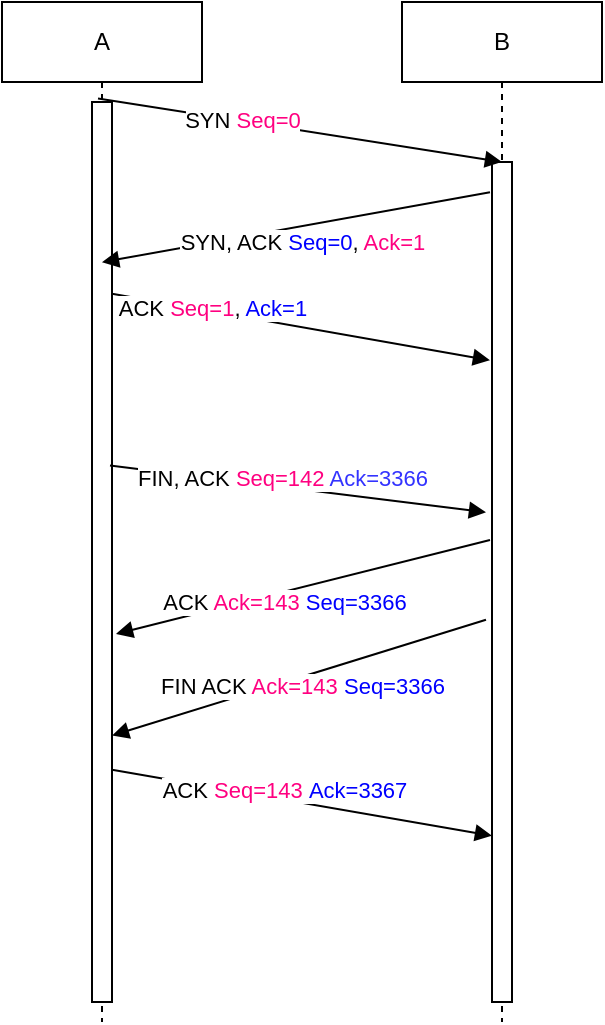 <mxfile version="16.0.2" type="device"><diagram id="fnBiIG8hWAvUCnpWKXYQ" name="第 1 页"><mxGraphModel dx="312" dy="623" grid="1" gridSize="10" guides="1" tooltips="1" connect="1" arrows="1" fold="1" page="1" pageScale="1" pageWidth="827" pageHeight="1169" math="0" shadow="0"><root><mxCell id="0"/><mxCell id="1" parent="0"/><mxCell id="aJDTLxf9nKVZdlChjNav-6" value="A" style="shape=umlLifeline;perimeter=lifelinePerimeter;whiteSpace=wrap;html=1;container=1;collapsible=0;recursiveResize=0;outlineConnect=0;" vertex="1" parent="1"><mxGeometry x="80" y="80" width="100" height="510" as="geometry"/></mxCell><mxCell id="aJDTLxf9nKVZdlChjNav-7" value="" style="html=1;points=[];perimeter=orthogonalPerimeter;" vertex="1" parent="aJDTLxf9nKVZdlChjNav-6"><mxGeometry x="45" y="50" width="10" height="450" as="geometry"/></mxCell><mxCell id="aJDTLxf9nKVZdlChjNav-8" value="B" style="shape=umlLifeline;perimeter=lifelinePerimeter;whiteSpace=wrap;html=1;container=1;collapsible=0;recursiveResize=0;outlineConnect=0;" vertex="1" parent="1"><mxGeometry x="280" y="80" width="100" height="510" as="geometry"/></mxCell><mxCell id="aJDTLxf9nKVZdlChjNav-9" value="" style="html=1;points=[];perimeter=orthogonalPerimeter;" vertex="1" parent="aJDTLxf9nKVZdlChjNav-8"><mxGeometry x="45" y="80" width="10" height="420" as="geometry"/></mxCell><mxCell id="aJDTLxf9nKVZdlChjNav-10" value="" style="html=1;verticalAlign=bottom;labelBackgroundColor=none;endArrow=block;endFill=1;rounded=0;entryX=0.5;entryY=0;entryDx=0;entryDy=0;entryPerimeter=0;exitX=0.3;exitY=-0.004;exitDx=0;exitDy=0;exitPerimeter=0;" edge="1" parent="1" source="aJDTLxf9nKVZdlChjNav-7" target="aJDTLxf9nKVZdlChjNav-9"><mxGeometry width="160" relative="1" as="geometry"><mxPoint x="130" y="170" as="sourcePoint"/><mxPoint x="290" y="170" as="targetPoint"/></mxGeometry></mxCell><mxCell id="aJDTLxf9nKVZdlChjNav-11" value="SYN &lt;font color=&quot;#ff0080&quot;&gt;Seq=0&lt;/font&gt;" style="edgeLabel;html=1;align=center;verticalAlign=middle;resizable=0;points=[];" vertex="1" connectable="0" parent="aJDTLxf9nKVZdlChjNav-10"><mxGeometry x="-0.294" y="1" relative="1" as="geometry"><mxPoint as="offset"/></mxGeometry></mxCell><mxCell id="aJDTLxf9nKVZdlChjNav-12" value="" style="html=1;verticalAlign=bottom;labelBackgroundColor=none;endArrow=block;endFill=1;rounded=0;entryX=0.5;entryY=0.178;entryDx=0;entryDy=0;entryPerimeter=0;exitX=-0.1;exitY=0.036;exitDx=0;exitDy=0;exitPerimeter=0;" edge="1" parent="1" source="aJDTLxf9nKVZdlChjNav-9" target="aJDTLxf9nKVZdlChjNav-7"><mxGeometry width="160" relative="1" as="geometry"><mxPoint x="260" y="190" as="sourcePoint"/><mxPoint x="190" y="250" as="targetPoint"/></mxGeometry></mxCell><mxCell id="aJDTLxf9nKVZdlChjNav-14" value="SYN, ACK &lt;font color=&quot;#0000ff&quot;&gt;Seq=0&lt;/font&gt;, &lt;font color=&quot;#ff0080&quot;&gt;Ack=1&lt;/font&gt;" style="edgeLabel;html=1;align=center;verticalAlign=middle;resizable=0;points=[];" vertex="1" connectable="0" parent="aJDTLxf9nKVZdlChjNav-12"><mxGeometry x="0.412" y="-1" relative="1" as="geometry"><mxPoint x="43" y="1" as="offset"/></mxGeometry></mxCell><mxCell id="aJDTLxf9nKVZdlChjNav-15" value="" style="html=1;verticalAlign=bottom;labelBackgroundColor=none;endArrow=block;endFill=1;rounded=0;exitX=1;exitY=0.213;exitDx=0;exitDy=0;exitPerimeter=0;entryX=-0.1;entryY=0.236;entryDx=0;entryDy=0;entryPerimeter=0;" edge="1" parent="1" source="aJDTLxf9nKVZdlChjNav-7" target="aJDTLxf9nKVZdlChjNav-9"><mxGeometry width="160" relative="1" as="geometry"><mxPoint x="210" y="260" as="sourcePoint"/><mxPoint x="240" y="300" as="targetPoint"/></mxGeometry></mxCell><mxCell id="aJDTLxf9nKVZdlChjNav-16" value="ACK &lt;font color=&quot;#ff0080&quot;&gt;Seq=1&lt;/font&gt;, &lt;font color=&quot;#0000ff&quot;&gt;Ack=1&lt;/font&gt;" style="edgeLabel;html=1;align=center;verticalAlign=middle;resizable=0;points=[];" vertex="1" connectable="0" parent="aJDTLxf9nKVZdlChjNav-15"><mxGeometry x="-0.481" y="2" relative="1" as="geometry"><mxPoint as="offset"/></mxGeometry></mxCell><mxCell id="aJDTLxf9nKVZdlChjNav-17" value="" style="html=1;verticalAlign=bottom;labelBackgroundColor=none;endArrow=block;endFill=1;rounded=0;fontColor=#0000FF;exitX=0.9;exitY=0.404;exitDx=0;exitDy=0;exitPerimeter=0;entryX=-0.3;entryY=0.417;entryDx=0;entryDy=0;entryPerimeter=0;" edge="1" parent="1" source="aJDTLxf9nKVZdlChjNav-7" target="aJDTLxf9nKVZdlChjNav-9"><mxGeometry width="160" relative="1" as="geometry"><mxPoint x="190" y="300" as="sourcePoint"/><mxPoint x="240" y="390" as="targetPoint"/></mxGeometry></mxCell><mxCell id="aJDTLxf9nKVZdlChjNav-18" value="&lt;font color=&quot;#000000&quot;&gt;FIN, ACK &lt;/font&gt;&lt;font color=&quot;#ff0080&quot;&gt;Seq=142 &lt;/font&gt;&lt;font color=&quot;#3333ff&quot;&gt;Ack=3366&lt;/font&gt;" style="edgeLabel;html=1;align=center;verticalAlign=middle;resizable=0;points=[];fontColor=#0000FF;" vertex="1" connectable="0" parent="aJDTLxf9nKVZdlChjNav-17"><mxGeometry x="-0.29" y="2" relative="1" as="geometry"><mxPoint x="19" as="offset"/></mxGeometry></mxCell><mxCell id="aJDTLxf9nKVZdlChjNav-19" value="" style="html=1;verticalAlign=bottom;labelBackgroundColor=none;endArrow=block;endFill=1;rounded=0;fontColor=#000000;entryX=1.2;entryY=0.591;entryDx=0;entryDy=0;entryPerimeter=0;exitX=-0.1;exitY=0.45;exitDx=0;exitDy=0;exitPerimeter=0;" edge="1" parent="1" source="aJDTLxf9nKVZdlChjNav-9" target="aJDTLxf9nKVZdlChjNav-7"><mxGeometry width="160" relative="1" as="geometry"><mxPoint x="250" y="396" as="sourcePoint"/><mxPoint x="30" y="490" as="targetPoint"/></mxGeometry></mxCell><mxCell id="aJDTLxf9nKVZdlChjNav-20" value="ACK &lt;font color=&quot;#ff0080&quot;&gt;Ack=143&lt;/font&gt; &lt;font color=&quot;#0000ff&quot;&gt;Seq=3366&lt;/font&gt;" style="edgeLabel;html=1;align=center;verticalAlign=middle;resizable=0;points=[];fontColor=#000000;" vertex="1" connectable="0" parent="aJDTLxf9nKVZdlChjNav-19"><mxGeometry x="0.391" y="1" relative="1" as="geometry"><mxPoint x="26" y="-3" as="offset"/></mxGeometry></mxCell><mxCell id="aJDTLxf9nKVZdlChjNav-22" value="" style="html=1;verticalAlign=bottom;labelBackgroundColor=none;endArrow=block;endFill=1;rounded=0;fontColor=#000000;entryX=1;entryY=0.704;entryDx=0;entryDy=0;entryPerimeter=0;exitX=-0.3;exitY=0.545;exitDx=0;exitDy=0;exitPerimeter=0;" edge="1" parent="1" source="aJDTLxf9nKVZdlChjNav-9" target="aJDTLxf9nKVZdlChjNav-7"><mxGeometry width="160" relative="1" as="geometry"><mxPoint x="290" y="390" as="sourcePoint"/><mxPoint x="400" y="420" as="targetPoint"/></mxGeometry></mxCell><mxCell id="aJDTLxf9nKVZdlChjNav-23" value="FIN ACK &lt;font color=&quot;#ff0080&quot;&gt;Ack=143&lt;/font&gt; &lt;font color=&quot;#0000ff&quot;&gt;Seq=3366&lt;/font&gt;" style="edgeLabel;html=1;align=center;verticalAlign=middle;resizable=0;points=[];fontColor=#000000;" vertex="1" connectable="0" parent="aJDTLxf9nKVZdlChjNav-22"><mxGeometry x="0.206" y="-2" relative="1" as="geometry"><mxPoint x="21" as="offset"/></mxGeometry></mxCell><mxCell id="aJDTLxf9nKVZdlChjNav-24" value="" style="html=1;verticalAlign=bottom;labelBackgroundColor=none;endArrow=block;endFill=1;rounded=0;fontColor=#000000;exitX=1;exitY=0.742;exitDx=0;exitDy=0;exitPerimeter=0;entryX=0;entryY=0.802;entryDx=0;entryDy=0;entryPerimeter=0;" edge="1" parent="1" source="aJDTLxf9nKVZdlChjNav-7" target="aJDTLxf9nKVZdlChjNav-9"><mxGeometry width="160" relative="1" as="geometry"><mxPoint x="136" y="439.9" as="sourcePoint"/><mxPoint x="260" y="460" as="targetPoint"/></mxGeometry></mxCell><mxCell id="aJDTLxf9nKVZdlChjNav-25" value="&lt;font color=&quot;#000000&quot;&gt;ACK &lt;/font&gt;&lt;font color=&quot;#ff0080&quot;&gt;Seq=143&amp;nbsp;&lt;/font&gt;Ack=3367" style="edgeLabel;html=1;align=center;verticalAlign=middle;resizable=0;points=[];fontColor=#0000FF;" vertex="1" connectable="0" parent="aJDTLxf9nKVZdlChjNav-24"><mxGeometry x="-0.488" y="-1" relative="1" as="geometry"><mxPoint x="37" as="offset"/></mxGeometry></mxCell></root></mxGraphModel></diagram></mxfile>